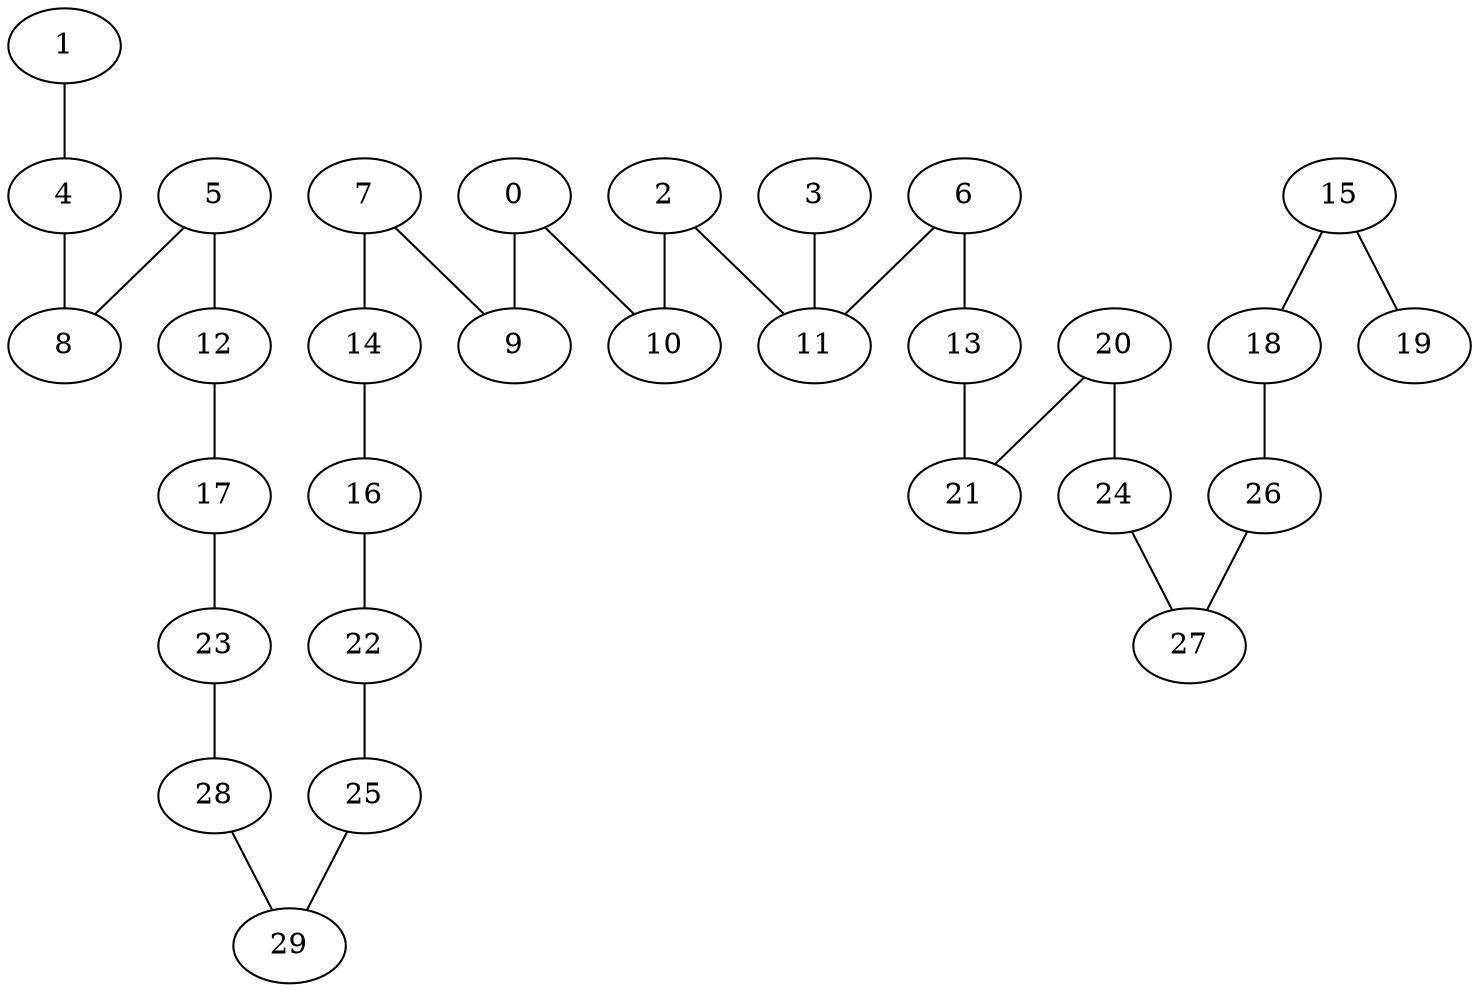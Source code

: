 strict graph G {
1;
4;
8;
5;
12;
17;
23;
28;
29;
25;
22;
16;
14;
7;
9;
0;
10;
2;
11;
6;
13;
21;
20;
24;
27;
26;
18;
15;
19;
3;
7 -- 9;
0 -- 9;
24 -- 27;
2 -- 11;
0 -- 10;
26 -- 27;
18 -- 26;
7 -- 14;
1 -- 4;
5 -- 12;
22 -- 25;
16 -- 22;
23 -- 28;
14 -- 16;
13 -- 21;
15 -- 19;
20 -- 24;
2 -- 10;
25 -- 29;
3 -- 11;
6 -- 13;
20 -- 21;
15 -- 18;
12 -- 17;
4 -- 8;
6 -- 11;
17 -- 23;
5 -- 8;
28 -- 29;
}
